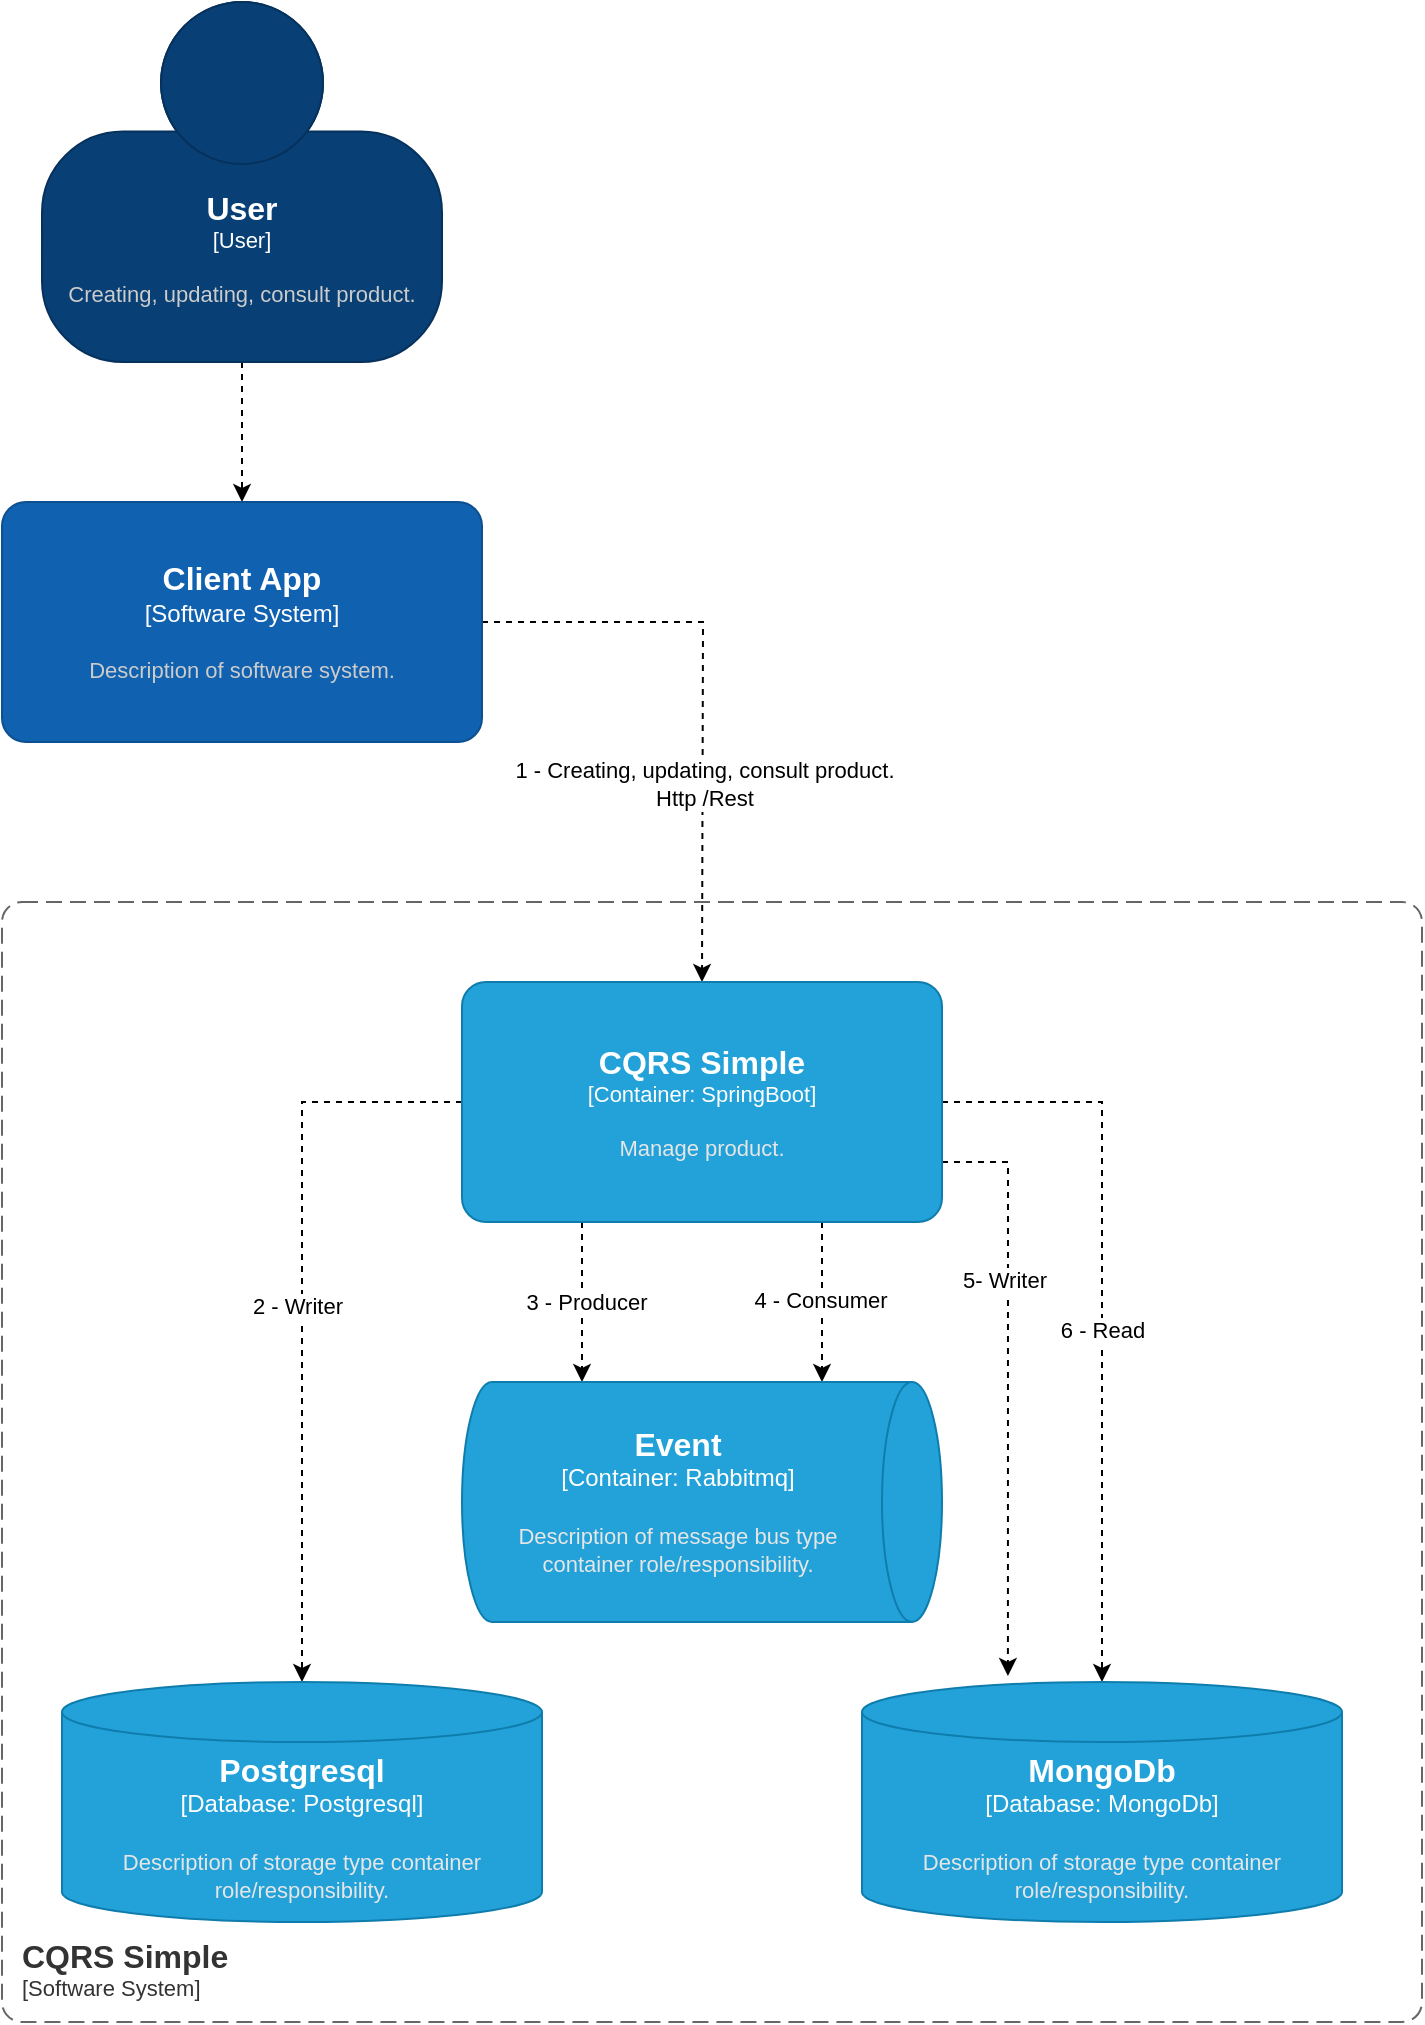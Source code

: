 <mxfile version="21.6.8" type="device">
  <diagram name="Page-1" id="tNprmtMLEu4Z4I-KYxJN">
    <mxGraphModel dx="1053" dy="1851" grid="1" gridSize="10" guides="1" tooltips="1" connect="1" arrows="1" fold="1" page="1" pageScale="1" pageWidth="850" pageHeight="1100" math="0" shadow="0">
      <root>
        <mxCell id="0" />
        <mxCell id="1" parent="0" />
        <mxCell id="10w7fuy65uheAXIe86bA-3" style="edgeStyle=orthogonalEdgeStyle;rounded=0;orthogonalLoop=1;jettySize=auto;html=1;dashed=1;exitX=1;exitY=0.5;exitDx=0;exitDy=0;exitPerimeter=0;" parent="1" source="MLRqB4hPsfHI9SFXSvgv-20" edge="1">
          <mxGeometry relative="1" as="geometry">
            <mxPoint x="400" y="320" as="targetPoint" />
          </mxGeometry>
        </mxCell>
        <mxCell id="10w7fuy65uheAXIe86bA-4" value="1 - Creating, updating, consult product. &lt;br&gt;Http /Rest" style="edgeLabel;html=1;align=center;verticalAlign=middle;resizable=0;points=[];" parent="10w7fuy65uheAXIe86bA-3" vertex="1" connectable="0">
          <mxGeometry x="-0.14" relative="1" as="geometry">
            <mxPoint y="66" as="offset" />
          </mxGeometry>
        </mxCell>
        <mxCell id="MLRqB4hPsfHI9SFXSvgv-21" style="edgeStyle=orthogonalEdgeStyle;rounded=0;orthogonalLoop=1;jettySize=auto;html=1;entryX=0.5;entryY=0;entryDx=0;entryDy=0;entryPerimeter=0;dashed=1;" parent="1" source="10w7fuy65uheAXIe86bA-1" target="MLRqB4hPsfHI9SFXSvgv-20" edge="1">
          <mxGeometry relative="1" as="geometry" />
        </mxCell>
        <object placeholders="1" c4Name="User" c4Type="User" c4Description="Creating, updating, consult product." label="&lt;font style=&quot;font-size: 16px&quot;&gt;&lt;b&gt;%c4Name%&lt;/b&gt;&lt;/font&gt;&lt;div&gt;[%c4Type%]&lt;/div&gt;&lt;br&gt;&lt;div&gt;&lt;font style=&quot;font-size: 11px&quot;&gt;&lt;font color=&quot;#cccccc&quot;&gt;%c4Description%&lt;/font&gt;&lt;/div&gt;" id="10w7fuy65uheAXIe86bA-1">
          <mxCell style="html=1;fontSize=11;dashed=0;whiteSpace=wrap;fillColor=#083F75;strokeColor=#06315C;fontColor=#ffffff;shape=mxgraph.c4.person2;align=center;metaEdit=1;points=[[0.5,0,0],[1,0.5,0],[1,0.75,0],[0.75,1,0],[0.5,1,0],[0.25,1,0],[0,0.75,0],[0,0.5,0]];resizable=0;" parent="1" vertex="1">
            <mxGeometry x="70" y="-170" width="200" height="180" as="geometry" />
          </mxCell>
        </object>
        <mxCell id="MLRqB4hPsfHI9SFXSvgv-4" style="edgeStyle=orthogonalEdgeStyle;rounded=0;orthogonalLoop=1;jettySize=auto;html=1;dashed=1;entryX=0.5;entryY=0;entryDx=0;entryDy=0;entryPerimeter=0;exitX=0;exitY=0.5;exitDx=0;exitDy=0;exitPerimeter=0;" parent="1" source="MLRqB4hPsfHI9SFXSvgv-16" target="MLRqB4hPsfHI9SFXSvgv-10" edge="1">
          <mxGeometry relative="1" as="geometry">
            <mxPoint x="280" y="380" as="sourcePoint" />
            <mxPoint x="200" y="560" as="targetPoint" />
            <Array as="points">
              <mxPoint x="200" y="380" />
            </Array>
          </mxGeometry>
        </mxCell>
        <mxCell id="MLRqB4hPsfHI9SFXSvgv-5" value="2 - Writer&amp;nbsp;" style="edgeLabel;html=1;align=center;verticalAlign=middle;resizable=0;points=[];" parent="MLRqB4hPsfHI9SFXSvgv-4" vertex="1" connectable="0">
          <mxGeometry x="-0.017" y="-1" relative="1" as="geometry">
            <mxPoint as="offset" />
          </mxGeometry>
        </mxCell>
        <mxCell id="MLRqB4hPsfHI9SFXSvgv-6" style="edgeStyle=orthogonalEdgeStyle;rounded=0;orthogonalLoop=1;jettySize=auto;html=1;dashed=1;entryX=0;entryY=0.75;entryDx=0;entryDy=0;exitX=0.25;exitY=1;exitDx=0;exitDy=0;exitPerimeter=0;entryPerimeter=0;" parent="1" source="MLRqB4hPsfHI9SFXSvgv-16" target="tIdK8ttkZpQp7QTr1O_P-2" edge="1">
          <mxGeometry relative="1" as="geometry">
            <mxPoint x="340" y="520" as="targetPoint" />
            <mxPoint x="326" y="440" as="sourcePoint" />
            <Array as="points" />
          </mxGeometry>
        </mxCell>
        <mxCell id="MLRqB4hPsfHI9SFXSvgv-7" value="3 - Producer" style="edgeLabel;html=1;align=center;verticalAlign=middle;resizable=0;points=[];" parent="MLRqB4hPsfHI9SFXSvgv-6" vertex="1" connectable="0">
          <mxGeometry x="-0.211" y="2" relative="1" as="geometry">
            <mxPoint y="8" as="offset" />
          </mxGeometry>
        </mxCell>
        <mxCell id="MLRqB4hPsfHI9SFXSvgv-8" style="edgeStyle=orthogonalEdgeStyle;rounded=0;orthogonalLoop=1;jettySize=auto;html=1;dashed=1;exitX=0.75;exitY=1;exitDx=0;exitDy=0;exitPerimeter=0;entryX=0;entryY=0.25;entryDx=0;entryDy=0;entryPerimeter=0;" parent="1" source="MLRqB4hPsfHI9SFXSvgv-16" target="tIdK8ttkZpQp7QTr1O_P-2" edge="1">
          <mxGeometry relative="1" as="geometry">
            <mxPoint x="460" y="440" as="sourcePoint" />
            <mxPoint x="460" y="520" as="targetPoint" />
            <Array as="points" />
          </mxGeometry>
        </mxCell>
        <mxCell id="MLRqB4hPsfHI9SFXSvgv-9" value="4 - Consumer" style="edgeLabel;html=1;align=center;verticalAlign=middle;resizable=0;points=[];" parent="MLRqB4hPsfHI9SFXSvgv-8" vertex="1" connectable="0">
          <mxGeometry x="-0.044" y="-1" relative="1" as="geometry">
            <mxPoint y="1" as="offset" />
          </mxGeometry>
        </mxCell>
        <mxCell id="MLRqB4hPsfHI9SFXSvgv-12" style="edgeStyle=orthogonalEdgeStyle;rounded=0;orthogonalLoop=1;jettySize=auto;html=1;entryX=0.5;entryY=0;entryDx=0;entryDy=0;entryPerimeter=0;dashed=1;exitX=1;exitY=0.5;exitDx=0;exitDy=0;exitPerimeter=0;" parent="1" source="MLRqB4hPsfHI9SFXSvgv-16" target="MLRqB4hPsfHI9SFXSvgv-11" edge="1">
          <mxGeometry relative="1" as="geometry">
            <mxPoint x="520" y="380" as="sourcePoint" />
            <Array as="points">
              <mxPoint x="600" y="380" />
            </Array>
          </mxGeometry>
        </mxCell>
        <mxCell id="MLRqB4hPsfHI9SFXSvgv-13" value="6 - Read" style="edgeLabel;html=1;align=center;verticalAlign=middle;resizable=0;points=[];" parent="MLRqB4hPsfHI9SFXSvgv-12" vertex="1" connectable="0">
          <mxGeometry x="0.184" relative="1" as="geometry">
            <mxPoint y="-25" as="offset" />
          </mxGeometry>
        </mxCell>
        <mxCell id="MLRqB4hPsfHI9SFXSvgv-14" style="edgeStyle=orthogonalEdgeStyle;rounded=0;orthogonalLoop=1;jettySize=auto;html=1;entryX=0.304;entryY=-0.025;entryDx=0;entryDy=0;entryPerimeter=0;dashed=1;exitX=1;exitY=0.75;exitDx=0;exitDy=0;exitPerimeter=0;" parent="1" source="MLRqB4hPsfHI9SFXSvgv-16" target="MLRqB4hPsfHI9SFXSvgv-11" edge="1">
          <mxGeometry relative="1" as="geometry">
            <mxPoint x="520" y="410" as="sourcePoint" />
            <Array as="points">
              <mxPoint x="553" y="410" />
            </Array>
          </mxGeometry>
        </mxCell>
        <mxCell id="MLRqB4hPsfHI9SFXSvgv-15" value="5- Writer" style="edgeLabel;html=1;align=center;verticalAlign=middle;resizable=0;points=[];" parent="MLRqB4hPsfHI9SFXSvgv-14" vertex="1" connectable="0">
          <mxGeometry x="-0.59" y="-2" relative="1" as="geometry">
            <mxPoint y="32" as="offset" />
          </mxGeometry>
        </mxCell>
        <object placeholders="1" c4Type="Postgresql" c4Container="Database" c4Technology="Postgresql" c4Description="Description of storage type container role/responsibility." label="&lt;font style=&quot;font-size: 16px&quot;&gt;&lt;b&gt;%c4Type%&lt;/b&gt;&lt;/font&gt;&lt;div&gt;[%c4Container%:&amp;nbsp;%c4Technology%]&lt;/div&gt;&lt;br&gt;&lt;div&gt;&lt;font style=&quot;font-size: 11px&quot;&gt;&lt;font color=&quot;#E6E6E6&quot;&gt;%c4Description%&lt;/font&gt;&lt;/div&gt;" id="MLRqB4hPsfHI9SFXSvgv-10">
          <mxCell style="shape=cylinder3;size=15;whiteSpace=wrap;html=1;boundedLbl=1;rounded=0;labelBackgroundColor=none;fillColor=#23A2D9;fontSize=12;fontColor=#ffffff;align=center;strokeColor=#0E7DAD;metaEdit=1;points=[[0.5,0,0],[1,0.25,0],[1,0.5,0],[1,0.75,0],[0.5,1,0],[0,0.75,0],[0,0.5,0],[0,0.25,0]];resizable=0;" parent="1" vertex="1">
            <mxGeometry x="80" y="670" width="240" height="120" as="geometry" />
          </mxCell>
        </object>
        <object placeholders="1" c4Type="MongoDb" c4Container="Database" c4Technology="MongoDb" c4Description="Description of storage type container role/responsibility." label="&lt;font style=&quot;font-size: 16px&quot;&gt;&lt;b&gt;%c4Type%&lt;/b&gt;&lt;/font&gt;&lt;div&gt;[%c4Container%:&amp;nbsp;%c4Technology%]&lt;/div&gt;&lt;br&gt;&lt;div&gt;&lt;font style=&quot;font-size: 11px&quot;&gt;&lt;font color=&quot;#E6E6E6&quot;&gt;%c4Description%&lt;/font&gt;&lt;/div&gt;" id="MLRqB4hPsfHI9SFXSvgv-11">
          <mxCell style="shape=cylinder3;size=15;whiteSpace=wrap;html=1;boundedLbl=1;rounded=0;labelBackgroundColor=none;fillColor=#23A2D9;fontSize=12;fontColor=#ffffff;align=center;strokeColor=#0E7DAD;metaEdit=1;points=[[0.5,0,0],[1,0.25,0],[1,0.5,0],[1,0.75,0],[0.5,1,0],[0,0.75,0],[0,0.5,0],[0,0.25,0]];resizable=0;" parent="1" vertex="1">
            <mxGeometry x="480" y="670" width="240" height="120" as="geometry" />
          </mxCell>
        </object>
        <object placeholders="1" c4Name="CQRS Simple" c4Type="Container" c4Technology="SpringBoot" c4Description="Manage product." label="&lt;font style=&quot;font-size: 16px&quot;&gt;&lt;b&gt;%c4Name%&lt;/b&gt;&lt;/font&gt;&lt;div&gt;[%c4Type%: %c4Technology%]&lt;/div&gt;&lt;br&gt;&lt;div&gt;&lt;font style=&quot;font-size: 11px&quot;&gt;&lt;font color=&quot;#E6E6E6&quot;&gt;%c4Description%&lt;/font&gt;&lt;/div&gt;" id="MLRqB4hPsfHI9SFXSvgv-16">
          <mxCell style="rounded=1;whiteSpace=wrap;html=1;fontSize=11;labelBackgroundColor=none;fillColor=#23A2D9;fontColor=#ffffff;align=center;arcSize=10;strokeColor=#0E7DAD;metaEdit=1;resizable=0;points=[[0.25,0,0],[0.5,0,0],[0.75,0,0],[1,0.25,0],[1,0.5,0],[1,0.75,0],[0.75,1,0],[0.5,1,0],[0.25,1,0],[0,0.75,0],[0,0.5,0],[0,0.25,0]];" parent="1" vertex="1">
            <mxGeometry x="280" y="320" width="240" height="120" as="geometry" />
          </mxCell>
        </object>
        <object placeholders="1" c4Name="Client App" c4Type="Software System" c4Description="Description of software system." label="&lt;font style=&quot;font-size: 16px&quot;&gt;&lt;b&gt;%c4Name%&lt;/b&gt;&lt;/font&gt;&lt;div&gt;[%c4Type%]&lt;/div&gt;&lt;br&gt;&lt;div&gt;&lt;font style=&quot;font-size: 11px&quot;&gt;&lt;font color=&quot;#cccccc&quot;&gt;%c4Description%&lt;/font&gt;&lt;/div&gt;" id="MLRqB4hPsfHI9SFXSvgv-20">
          <mxCell style="rounded=1;whiteSpace=wrap;html=1;labelBackgroundColor=none;fillColor=#1061B0;fontColor=#ffffff;align=center;arcSize=10;strokeColor=#0D5091;metaEdit=1;resizable=0;points=[[0.25,0,0],[0.5,0,0],[0.75,0,0],[1,0.25,0],[1,0.5,0],[1,0.75,0],[0.75,1,0],[0.5,1,0],[0.25,1,0],[0,0.75,0],[0,0.5,0],[0,0.25,0]];" parent="1" vertex="1">
            <mxGeometry x="50" y="80" width="240" height="120" as="geometry" />
          </mxCell>
        </object>
        <object placeholders="1" c4Name="CQRS Simple" c4Type="SystemScopeBoundary" c4Application="Software System" label="&lt;font style=&quot;font-size: 16px&quot;&gt;&lt;b&gt;&lt;div style=&quot;text-align: left&quot;&gt;%c4Name%&lt;/div&gt;&lt;/b&gt;&lt;/font&gt;&lt;div style=&quot;text-align: left&quot;&gt;[%c4Application%]&lt;/div&gt;" id="MLRqB4hPsfHI9SFXSvgv-22">
          <mxCell style="rounded=1;fontSize=11;whiteSpace=wrap;html=1;dashed=1;arcSize=20;fillColor=none;strokeColor=#666666;fontColor=#333333;labelBackgroundColor=none;align=left;verticalAlign=bottom;labelBorderColor=none;spacingTop=0;spacing=10;dashPattern=8 4;metaEdit=1;rotatable=0;perimeter=rectanglePerimeter;noLabel=0;labelPadding=0;allowArrows=0;connectable=0;expand=0;recursiveResize=0;editable=1;pointerEvents=0;absoluteArcSize=1;points=[[0.25,0,0],[0.5,0,0],[0.75,0,0],[1,0.25,0],[1,0.5,0],[1,0.75,0],[0.75,1,0],[0.5,1,0],[0.25,1,0],[0,0.75,0],[0,0.5,0],[0,0.25,0]];" parent="1" vertex="1">
            <mxGeometry x="50" y="280" width="710" height="560" as="geometry" />
          </mxCell>
        </object>
        <object placeholders="1" c4Type="Event" c4Container="Container" c4Technology="Rabbitmq" c4Description="Description of message bus type container role/responsibility." label="&lt;font style=&quot;font-size: 16px&quot;&gt;&lt;b&gt;%c4Type%&lt;/b&gt;&lt;/font&gt;&lt;div&gt;[%c4Container%:&amp;nbsp;%c4Technology%]&lt;/div&gt;&lt;br&gt;&lt;div&gt;&lt;font style=&quot;font-size: 11px&quot;&gt;&lt;font color=&quot;#E6E6E6&quot;&gt;%c4Description%&lt;/font&gt;&lt;/div&gt;" id="tIdK8ttkZpQp7QTr1O_P-2">
          <mxCell style="shape=cylinder3;size=15;direction=south;whiteSpace=wrap;html=1;boundedLbl=1;rounded=0;labelBackgroundColor=none;fillColor=#23A2D9;fontSize=12;fontColor=#ffffff;align=center;strokeColor=#0E7DAD;metaEdit=1;points=[[0.5,0,0],[1,0.25,0],[1,0.5,0],[1,0.75,0],[0.5,1,0],[0,0.75,0],[0,0.5,0],[0,0.25,0]];resizable=0;" vertex="1" parent="1">
            <mxGeometry x="280" y="520" width="240" height="120" as="geometry" />
          </mxCell>
        </object>
      </root>
    </mxGraphModel>
  </diagram>
</mxfile>
